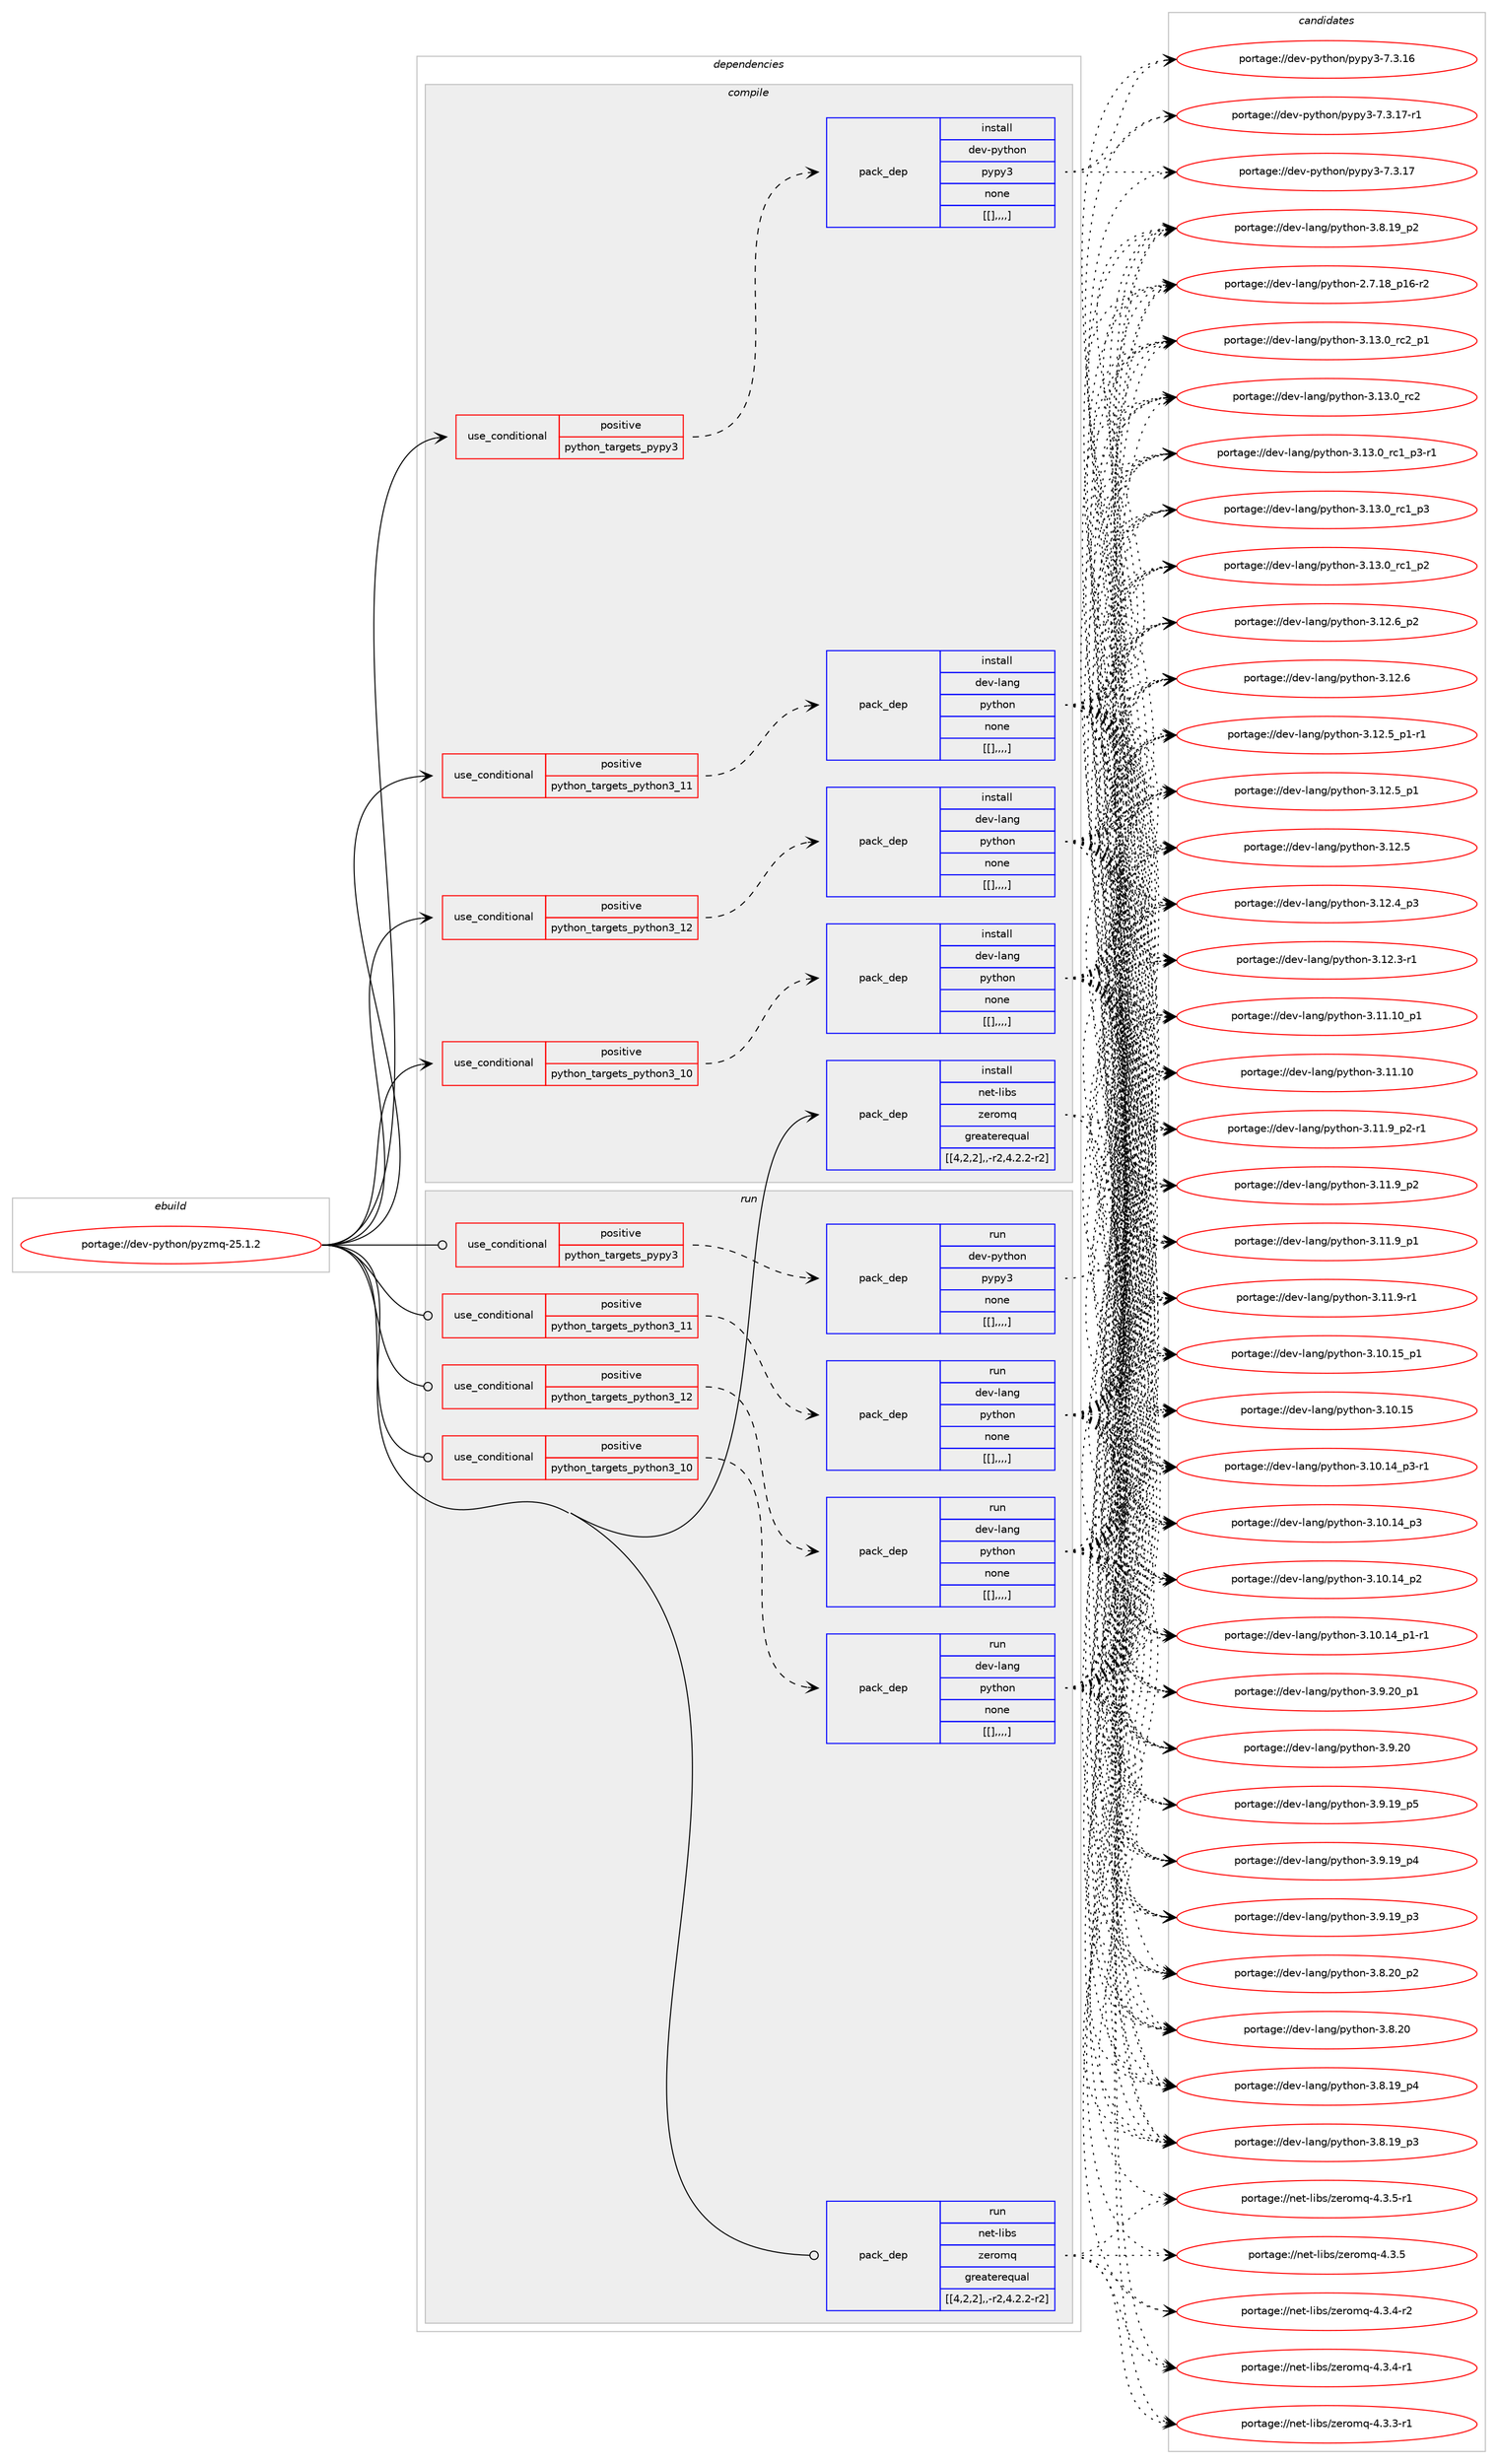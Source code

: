 digraph prolog {

# *************
# Graph options
# *************

newrank=true;
concentrate=true;
compound=true;
graph [rankdir=LR,fontname=Helvetica,fontsize=10,ranksep=1.5];#, ranksep=2.5, nodesep=0.2];
edge  [arrowhead=vee];
node  [fontname=Helvetica,fontsize=10];

# **********
# The ebuild
# **********

subgraph cluster_leftcol {
color=gray;
label=<<i>ebuild</i>>;
id [label="portage://dev-python/pyzmq-25.1.2", color=red, width=4, href="../dev-python/pyzmq-25.1.2.svg"];
}

# ****************
# The dependencies
# ****************

subgraph cluster_midcol {
color=gray;
label=<<i>dependencies</i>>;
subgraph cluster_compile {
fillcolor="#eeeeee";
style=filled;
label=<<i>compile</i>>;
subgraph cond40368 {
dependency164273 [label=<<TABLE BORDER="0" CELLBORDER="1" CELLSPACING="0" CELLPADDING="4"><TR><TD ROWSPAN="3" CELLPADDING="10">use_conditional</TD></TR><TR><TD>positive</TD></TR><TR><TD>python_targets_pypy3</TD></TR></TABLE>>, shape=none, color=red];
subgraph pack122647 {
dependency164274 [label=<<TABLE BORDER="0" CELLBORDER="1" CELLSPACING="0" CELLPADDING="4" WIDTH="220"><TR><TD ROWSPAN="6" CELLPADDING="30">pack_dep</TD></TR><TR><TD WIDTH="110">install</TD></TR><TR><TD>dev-python</TD></TR><TR><TD>pypy3</TD></TR><TR><TD>none</TD></TR><TR><TD>[[],,,,]</TD></TR></TABLE>>, shape=none, color=blue];
}
dependency164273:e -> dependency164274:w [weight=20,style="dashed",arrowhead="vee"];
}
id:e -> dependency164273:w [weight=20,style="solid",arrowhead="vee"];
subgraph cond40369 {
dependency164275 [label=<<TABLE BORDER="0" CELLBORDER="1" CELLSPACING="0" CELLPADDING="4"><TR><TD ROWSPAN="3" CELLPADDING="10">use_conditional</TD></TR><TR><TD>positive</TD></TR><TR><TD>python_targets_python3_10</TD></TR></TABLE>>, shape=none, color=red];
subgraph pack122648 {
dependency164276 [label=<<TABLE BORDER="0" CELLBORDER="1" CELLSPACING="0" CELLPADDING="4" WIDTH="220"><TR><TD ROWSPAN="6" CELLPADDING="30">pack_dep</TD></TR><TR><TD WIDTH="110">install</TD></TR><TR><TD>dev-lang</TD></TR><TR><TD>python</TD></TR><TR><TD>none</TD></TR><TR><TD>[[],,,,]</TD></TR></TABLE>>, shape=none, color=blue];
}
dependency164275:e -> dependency164276:w [weight=20,style="dashed",arrowhead="vee"];
}
id:e -> dependency164275:w [weight=20,style="solid",arrowhead="vee"];
subgraph cond40370 {
dependency164277 [label=<<TABLE BORDER="0" CELLBORDER="1" CELLSPACING="0" CELLPADDING="4"><TR><TD ROWSPAN="3" CELLPADDING="10">use_conditional</TD></TR><TR><TD>positive</TD></TR><TR><TD>python_targets_python3_11</TD></TR></TABLE>>, shape=none, color=red];
subgraph pack122649 {
dependency164278 [label=<<TABLE BORDER="0" CELLBORDER="1" CELLSPACING="0" CELLPADDING="4" WIDTH="220"><TR><TD ROWSPAN="6" CELLPADDING="30">pack_dep</TD></TR><TR><TD WIDTH="110">install</TD></TR><TR><TD>dev-lang</TD></TR><TR><TD>python</TD></TR><TR><TD>none</TD></TR><TR><TD>[[],,,,]</TD></TR></TABLE>>, shape=none, color=blue];
}
dependency164277:e -> dependency164278:w [weight=20,style="dashed",arrowhead="vee"];
}
id:e -> dependency164277:w [weight=20,style="solid",arrowhead="vee"];
subgraph cond40371 {
dependency164279 [label=<<TABLE BORDER="0" CELLBORDER="1" CELLSPACING="0" CELLPADDING="4"><TR><TD ROWSPAN="3" CELLPADDING="10">use_conditional</TD></TR><TR><TD>positive</TD></TR><TR><TD>python_targets_python3_12</TD></TR></TABLE>>, shape=none, color=red];
subgraph pack122650 {
dependency164280 [label=<<TABLE BORDER="0" CELLBORDER="1" CELLSPACING="0" CELLPADDING="4" WIDTH="220"><TR><TD ROWSPAN="6" CELLPADDING="30">pack_dep</TD></TR><TR><TD WIDTH="110">install</TD></TR><TR><TD>dev-lang</TD></TR><TR><TD>python</TD></TR><TR><TD>none</TD></TR><TR><TD>[[],,,,]</TD></TR></TABLE>>, shape=none, color=blue];
}
dependency164279:e -> dependency164280:w [weight=20,style="dashed",arrowhead="vee"];
}
id:e -> dependency164279:w [weight=20,style="solid",arrowhead="vee"];
subgraph pack122651 {
dependency164281 [label=<<TABLE BORDER="0" CELLBORDER="1" CELLSPACING="0" CELLPADDING="4" WIDTH="220"><TR><TD ROWSPAN="6" CELLPADDING="30">pack_dep</TD></TR><TR><TD WIDTH="110">install</TD></TR><TR><TD>net-libs</TD></TR><TR><TD>zeromq</TD></TR><TR><TD>greaterequal</TD></TR><TR><TD>[[4,2,2],,-r2,4.2.2-r2]</TD></TR></TABLE>>, shape=none, color=blue];
}
id:e -> dependency164281:w [weight=20,style="solid",arrowhead="vee"];
}
subgraph cluster_compileandrun {
fillcolor="#eeeeee";
style=filled;
label=<<i>compile and run</i>>;
}
subgraph cluster_run {
fillcolor="#eeeeee";
style=filled;
label=<<i>run</i>>;
subgraph cond40372 {
dependency164282 [label=<<TABLE BORDER="0" CELLBORDER="1" CELLSPACING="0" CELLPADDING="4"><TR><TD ROWSPAN="3" CELLPADDING="10">use_conditional</TD></TR><TR><TD>positive</TD></TR><TR><TD>python_targets_pypy3</TD></TR></TABLE>>, shape=none, color=red];
subgraph pack122652 {
dependency164283 [label=<<TABLE BORDER="0" CELLBORDER="1" CELLSPACING="0" CELLPADDING="4" WIDTH="220"><TR><TD ROWSPAN="6" CELLPADDING="30">pack_dep</TD></TR><TR><TD WIDTH="110">run</TD></TR><TR><TD>dev-python</TD></TR><TR><TD>pypy3</TD></TR><TR><TD>none</TD></TR><TR><TD>[[],,,,]</TD></TR></TABLE>>, shape=none, color=blue];
}
dependency164282:e -> dependency164283:w [weight=20,style="dashed",arrowhead="vee"];
}
id:e -> dependency164282:w [weight=20,style="solid",arrowhead="odot"];
subgraph cond40373 {
dependency164284 [label=<<TABLE BORDER="0" CELLBORDER="1" CELLSPACING="0" CELLPADDING="4"><TR><TD ROWSPAN="3" CELLPADDING="10">use_conditional</TD></TR><TR><TD>positive</TD></TR><TR><TD>python_targets_python3_10</TD></TR></TABLE>>, shape=none, color=red];
subgraph pack122653 {
dependency164285 [label=<<TABLE BORDER="0" CELLBORDER="1" CELLSPACING="0" CELLPADDING="4" WIDTH="220"><TR><TD ROWSPAN="6" CELLPADDING="30">pack_dep</TD></TR><TR><TD WIDTH="110">run</TD></TR><TR><TD>dev-lang</TD></TR><TR><TD>python</TD></TR><TR><TD>none</TD></TR><TR><TD>[[],,,,]</TD></TR></TABLE>>, shape=none, color=blue];
}
dependency164284:e -> dependency164285:w [weight=20,style="dashed",arrowhead="vee"];
}
id:e -> dependency164284:w [weight=20,style="solid",arrowhead="odot"];
subgraph cond40374 {
dependency164286 [label=<<TABLE BORDER="0" CELLBORDER="1" CELLSPACING="0" CELLPADDING="4"><TR><TD ROWSPAN="3" CELLPADDING="10">use_conditional</TD></TR><TR><TD>positive</TD></TR><TR><TD>python_targets_python3_11</TD></TR></TABLE>>, shape=none, color=red];
subgraph pack122654 {
dependency164287 [label=<<TABLE BORDER="0" CELLBORDER="1" CELLSPACING="0" CELLPADDING="4" WIDTH="220"><TR><TD ROWSPAN="6" CELLPADDING="30">pack_dep</TD></TR><TR><TD WIDTH="110">run</TD></TR><TR><TD>dev-lang</TD></TR><TR><TD>python</TD></TR><TR><TD>none</TD></TR><TR><TD>[[],,,,]</TD></TR></TABLE>>, shape=none, color=blue];
}
dependency164286:e -> dependency164287:w [weight=20,style="dashed",arrowhead="vee"];
}
id:e -> dependency164286:w [weight=20,style="solid",arrowhead="odot"];
subgraph cond40375 {
dependency164288 [label=<<TABLE BORDER="0" CELLBORDER="1" CELLSPACING="0" CELLPADDING="4"><TR><TD ROWSPAN="3" CELLPADDING="10">use_conditional</TD></TR><TR><TD>positive</TD></TR><TR><TD>python_targets_python3_12</TD></TR></TABLE>>, shape=none, color=red];
subgraph pack122655 {
dependency164289 [label=<<TABLE BORDER="0" CELLBORDER="1" CELLSPACING="0" CELLPADDING="4" WIDTH="220"><TR><TD ROWSPAN="6" CELLPADDING="30">pack_dep</TD></TR><TR><TD WIDTH="110">run</TD></TR><TR><TD>dev-lang</TD></TR><TR><TD>python</TD></TR><TR><TD>none</TD></TR><TR><TD>[[],,,,]</TD></TR></TABLE>>, shape=none, color=blue];
}
dependency164288:e -> dependency164289:w [weight=20,style="dashed",arrowhead="vee"];
}
id:e -> dependency164288:w [weight=20,style="solid",arrowhead="odot"];
subgraph pack122656 {
dependency164290 [label=<<TABLE BORDER="0" CELLBORDER="1" CELLSPACING="0" CELLPADDING="4" WIDTH="220"><TR><TD ROWSPAN="6" CELLPADDING="30">pack_dep</TD></TR><TR><TD WIDTH="110">run</TD></TR><TR><TD>net-libs</TD></TR><TR><TD>zeromq</TD></TR><TR><TD>greaterequal</TD></TR><TR><TD>[[4,2,2],,-r2,4.2.2-r2]</TD></TR></TABLE>>, shape=none, color=blue];
}
id:e -> dependency164290:w [weight=20,style="solid",arrowhead="odot"];
}
}

# **************
# The candidates
# **************

subgraph cluster_choices {
rank=same;
color=gray;
label=<<i>candidates</i>>;

subgraph choice122647 {
color=black;
nodesep=1;
choice100101118451121211161041111104711212111212151455546514649554511449 [label="portage://dev-python/pypy3-7.3.17-r1", color=red, width=4,href="../dev-python/pypy3-7.3.17-r1.svg"];
choice10010111845112121116104111110471121211121215145554651464955 [label="portage://dev-python/pypy3-7.3.17", color=red, width=4,href="../dev-python/pypy3-7.3.17.svg"];
choice10010111845112121116104111110471121211121215145554651464954 [label="portage://dev-python/pypy3-7.3.16", color=red, width=4,href="../dev-python/pypy3-7.3.16.svg"];
dependency164274:e -> choice100101118451121211161041111104711212111212151455546514649554511449:w [style=dotted,weight="100"];
dependency164274:e -> choice10010111845112121116104111110471121211121215145554651464955:w [style=dotted,weight="100"];
dependency164274:e -> choice10010111845112121116104111110471121211121215145554651464954:w [style=dotted,weight="100"];
}
subgraph choice122648 {
color=black;
nodesep=1;
choice100101118451089711010347112121116104111110455146495146489511499509511249 [label="portage://dev-lang/python-3.13.0_rc2_p1", color=red, width=4,href="../dev-lang/python-3.13.0_rc2_p1.svg"];
choice10010111845108971101034711212111610411111045514649514648951149950 [label="portage://dev-lang/python-3.13.0_rc2", color=red, width=4,href="../dev-lang/python-3.13.0_rc2.svg"];
choice1001011184510897110103471121211161041111104551464951464895114994995112514511449 [label="portage://dev-lang/python-3.13.0_rc1_p3-r1", color=red, width=4,href="../dev-lang/python-3.13.0_rc1_p3-r1.svg"];
choice100101118451089711010347112121116104111110455146495146489511499499511251 [label="portage://dev-lang/python-3.13.0_rc1_p3", color=red, width=4,href="../dev-lang/python-3.13.0_rc1_p3.svg"];
choice100101118451089711010347112121116104111110455146495146489511499499511250 [label="portage://dev-lang/python-3.13.0_rc1_p2", color=red, width=4,href="../dev-lang/python-3.13.0_rc1_p2.svg"];
choice100101118451089711010347112121116104111110455146495046549511250 [label="portage://dev-lang/python-3.12.6_p2", color=red, width=4,href="../dev-lang/python-3.12.6_p2.svg"];
choice10010111845108971101034711212111610411111045514649504654 [label="portage://dev-lang/python-3.12.6", color=red, width=4,href="../dev-lang/python-3.12.6.svg"];
choice1001011184510897110103471121211161041111104551464950465395112494511449 [label="portage://dev-lang/python-3.12.5_p1-r1", color=red, width=4,href="../dev-lang/python-3.12.5_p1-r1.svg"];
choice100101118451089711010347112121116104111110455146495046539511249 [label="portage://dev-lang/python-3.12.5_p1", color=red, width=4,href="../dev-lang/python-3.12.5_p1.svg"];
choice10010111845108971101034711212111610411111045514649504653 [label="portage://dev-lang/python-3.12.5", color=red, width=4,href="../dev-lang/python-3.12.5.svg"];
choice100101118451089711010347112121116104111110455146495046529511251 [label="portage://dev-lang/python-3.12.4_p3", color=red, width=4,href="../dev-lang/python-3.12.4_p3.svg"];
choice100101118451089711010347112121116104111110455146495046514511449 [label="portage://dev-lang/python-3.12.3-r1", color=red, width=4,href="../dev-lang/python-3.12.3-r1.svg"];
choice10010111845108971101034711212111610411111045514649494649489511249 [label="portage://dev-lang/python-3.11.10_p1", color=red, width=4,href="../dev-lang/python-3.11.10_p1.svg"];
choice1001011184510897110103471121211161041111104551464949464948 [label="portage://dev-lang/python-3.11.10", color=red, width=4,href="../dev-lang/python-3.11.10.svg"];
choice1001011184510897110103471121211161041111104551464949465795112504511449 [label="portage://dev-lang/python-3.11.9_p2-r1", color=red, width=4,href="../dev-lang/python-3.11.9_p2-r1.svg"];
choice100101118451089711010347112121116104111110455146494946579511250 [label="portage://dev-lang/python-3.11.9_p2", color=red, width=4,href="../dev-lang/python-3.11.9_p2.svg"];
choice100101118451089711010347112121116104111110455146494946579511249 [label="portage://dev-lang/python-3.11.9_p1", color=red, width=4,href="../dev-lang/python-3.11.9_p1.svg"];
choice100101118451089711010347112121116104111110455146494946574511449 [label="portage://dev-lang/python-3.11.9-r1", color=red, width=4,href="../dev-lang/python-3.11.9-r1.svg"];
choice10010111845108971101034711212111610411111045514649484649539511249 [label="portage://dev-lang/python-3.10.15_p1", color=red, width=4,href="../dev-lang/python-3.10.15_p1.svg"];
choice1001011184510897110103471121211161041111104551464948464953 [label="portage://dev-lang/python-3.10.15", color=red, width=4,href="../dev-lang/python-3.10.15.svg"];
choice100101118451089711010347112121116104111110455146494846495295112514511449 [label="portage://dev-lang/python-3.10.14_p3-r1", color=red, width=4,href="../dev-lang/python-3.10.14_p3-r1.svg"];
choice10010111845108971101034711212111610411111045514649484649529511251 [label="portage://dev-lang/python-3.10.14_p3", color=red, width=4,href="../dev-lang/python-3.10.14_p3.svg"];
choice10010111845108971101034711212111610411111045514649484649529511250 [label="portage://dev-lang/python-3.10.14_p2", color=red, width=4,href="../dev-lang/python-3.10.14_p2.svg"];
choice100101118451089711010347112121116104111110455146494846495295112494511449 [label="portage://dev-lang/python-3.10.14_p1-r1", color=red, width=4,href="../dev-lang/python-3.10.14_p1-r1.svg"];
choice100101118451089711010347112121116104111110455146574650489511249 [label="portage://dev-lang/python-3.9.20_p1", color=red, width=4,href="../dev-lang/python-3.9.20_p1.svg"];
choice10010111845108971101034711212111610411111045514657465048 [label="portage://dev-lang/python-3.9.20", color=red, width=4,href="../dev-lang/python-3.9.20.svg"];
choice100101118451089711010347112121116104111110455146574649579511253 [label="portage://dev-lang/python-3.9.19_p5", color=red, width=4,href="../dev-lang/python-3.9.19_p5.svg"];
choice100101118451089711010347112121116104111110455146574649579511252 [label="portage://dev-lang/python-3.9.19_p4", color=red, width=4,href="../dev-lang/python-3.9.19_p4.svg"];
choice100101118451089711010347112121116104111110455146574649579511251 [label="portage://dev-lang/python-3.9.19_p3", color=red, width=4,href="../dev-lang/python-3.9.19_p3.svg"];
choice100101118451089711010347112121116104111110455146564650489511250 [label="portage://dev-lang/python-3.8.20_p2", color=red, width=4,href="../dev-lang/python-3.8.20_p2.svg"];
choice10010111845108971101034711212111610411111045514656465048 [label="portage://dev-lang/python-3.8.20", color=red, width=4,href="../dev-lang/python-3.8.20.svg"];
choice100101118451089711010347112121116104111110455146564649579511252 [label="portage://dev-lang/python-3.8.19_p4", color=red, width=4,href="../dev-lang/python-3.8.19_p4.svg"];
choice100101118451089711010347112121116104111110455146564649579511251 [label="portage://dev-lang/python-3.8.19_p3", color=red, width=4,href="../dev-lang/python-3.8.19_p3.svg"];
choice100101118451089711010347112121116104111110455146564649579511250 [label="portage://dev-lang/python-3.8.19_p2", color=red, width=4,href="../dev-lang/python-3.8.19_p2.svg"];
choice100101118451089711010347112121116104111110455046554649569511249544511450 [label="portage://dev-lang/python-2.7.18_p16-r2", color=red, width=4,href="../dev-lang/python-2.7.18_p16-r2.svg"];
dependency164276:e -> choice100101118451089711010347112121116104111110455146495146489511499509511249:w [style=dotted,weight="100"];
dependency164276:e -> choice10010111845108971101034711212111610411111045514649514648951149950:w [style=dotted,weight="100"];
dependency164276:e -> choice1001011184510897110103471121211161041111104551464951464895114994995112514511449:w [style=dotted,weight="100"];
dependency164276:e -> choice100101118451089711010347112121116104111110455146495146489511499499511251:w [style=dotted,weight="100"];
dependency164276:e -> choice100101118451089711010347112121116104111110455146495146489511499499511250:w [style=dotted,weight="100"];
dependency164276:e -> choice100101118451089711010347112121116104111110455146495046549511250:w [style=dotted,weight="100"];
dependency164276:e -> choice10010111845108971101034711212111610411111045514649504654:w [style=dotted,weight="100"];
dependency164276:e -> choice1001011184510897110103471121211161041111104551464950465395112494511449:w [style=dotted,weight="100"];
dependency164276:e -> choice100101118451089711010347112121116104111110455146495046539511249:w [style=dotted,weight="100"];
dependency164276:e -> choice10010111845108971101034711212111610411111045514649504653:w [style=dotted,weight="100"];
dependency164276:e -> choice100101118451089711010347112121116104111110455146495046529511251:w [style=dotted,weight="100"];
dependency164276:e -> choice100101118451089711010347112121116104111110455146495046514511449:w [style=dotted,weight="100"];
dependency164276:e -> choice10010111845108971101034711212111610411111045514649494649489511249:w [style=dotted,weight="100"];
dependency164276:e -> choice1001011184510897110103471121211161041111104551464949464948:w [style=dotted,weight="100"];
dependency164276:e -> choice1001011184510897110103471121211161041111104551464949465795112504511449:w [style=dotted,weight="100"];
dependency164276:e -> choice100101118451089711010347112121116104111110455146494946579511250:w [style=dotted,weight="100"];
dependency164276:e -> choice100101118451089711010347112121116104111110455146494946579511249:w [style=dotted,weight="100"];
dependency164276:e -> choice100101118451089711010347112121116104111110455146494946574511449:w [style=dotted,weight="100"];
dependency164276:e -> choice10010111845108971101034711212111610411111045514649484649539511249:w [style=dotted,weight="100"];
dependency164276:e -> choice1001011184510897110103471121211161041111104551464948464953:w [style=dotted,weight="100"];
dependency164276:e -> choice100101118451089711010347112121116104111110455146494846495295112514511449:w [style=dotted,weight="100"];
dependency164276:e -> choice10010111845108971101034711212111610411111045514649484649529511251:w [style=dotted,weight="100"];
dependency164276:e -> choice10010111845108971101034711212111610411111045514649484649529511250:w [style=dotted,weight="100"];
dependency164276:e -> choice100101118451089711010347112121116104111110455146494846495295112494511449:w [style=dotted,weight="100"];
dependency164276:e -> choice100101118451089711010347112121116104111110455146574650489511249:w [style=dotted,weight="100"];
dependency164276:e -> choice10010111845108971101034711212111610411111045514657465048:w [style=dotted,weight="100"];
dependency164276:e -> choice100101118451089711010347112121116104111110455146574649579511253:w [style=dotted,weight="100"];
dependency164276:e -> choice100101118451089711010347112121116104111110455146574649579511252:w [style=dotted,weight="100"];
dependency164276:e -> choice100101118451089711010347112121116104111110455146574649579511251:w [style=dotted,weight="100"];
dependency164276:e -> choice100101118451089711010347112121116104111110455146564650489511250:w [style=dotted,weight="100"];
dependency164276:e -> choice10010111845108971101034711212111610411111045514656465048:w [style=dotted,weight="100"];
dependency164276:e -> choice100101118451089711010347112121116104111110455146564649579511252:w [style=dotted,weight="100"];
dependency164276:e -> choice100101118451089711010347112121116104111110455146564649579511251:w [style=dotted,weight="100"];
dependency164276:e -> choice100101118451089711010347112121116104111110455146564649579511250:w [style=dotted,weight="100"];
dependency164276:e -> choice100101118451089711010347112121116104111110455046554649569511249544511450:w [style=dotted,weight="100"];
}
subgraph choice122649 {
color=black;
nodesep=1;
choice100101118451089711010347112121116104111110455146495146489511499509511249 [label="portage://dev-lang/python-3.13.0_rc2_p1", color=red, width=4,href="../dev-lang/python-3.13.0_rc2_p1.svg"];
choice10010111845108971101034711212111610411111045514649514648951149950 [label="portage://dev-lang/python-3.13.0_rc2", color=red, width=4,href="../dev-lang/python-3.13.0_rc2.svg"];
choice1001011184510897110103471121211161041111104551464951464895114994995112514511449 [label="portage://dev-lang/python-3.13.0_rc1_p3-r1", color=red, width=4,href="../dev-lang/python-3.13.0_rc1_p3-r1.svg"];
choice100101118451089711010347112121116104111110455146495146489511499499511251 [label="portage://dev-lang/python-3.13.0_rc1_p3", color=red, width=4,href="../dev-lang/python-3.13.0_rc1_p3.svg"];
choice100101118451089711010347112121116104111110455146495146489511499499511250 [label="portage://dev-lang/python-3.13.0_rc1_p2", color=red, width=4,href="../dev-lang/python-3.13.0_rc1_p2.svg"];
choice100101118451089711010347112121116104111110455146495046549511250 [label="portage://dev-lang/python-3.12.6_p2", color=red, width=4,href="../dev-lang/python-3.12.6_p2.svg"];
choice10010111845108971101034711212111610411111045514649504654 [label="portage://dev-lang/python-3.12.6", color=red, width=4,href="../dev-lang/python-3.12.6.svg"];
choice1001011184510897110103471121211161041111104551464950465395112494511449 [label="portage://dev-lang/python-3.12.5_p1-r1", color=red, width=4,href="../dev-lang/python-3.12.5_p1-r1.svg"];
choice100101118451089711010347112121116104111110455146495046539511249 [label="portage://dev-lang/python-3.12.5_p1", color=red, width=4,href="../dev-lang/python-3.12.5_p1.svg"];
choice10010111845108971101034711212111610411111045514649504653 [label="portage://dev-lang/python-3.12.5", color=red, width=4,href="../dev-lang/python-3.12.5.svg"];
choice100101118451089711010347112121116104111110455146495046529511251 [label="portage://dev-lang/python-3.12.4_p3", color=red, width=4,href="../dev-lang/python-3.12.4_p3.svg"];
choice100101118451089711010347112121116104111110455146495046514511449 [label="portage://dev-lang/python-3.12.3-r1", color=red, width=4,href="../dev-lang/python-3.12.3-r1.svg"];
choice10010111845108971101034711212111610411111045514649494649489511249 [label="portage://dev-lang/python-3.11.10_p1", color=red, width=4,href="../dev-lang/python-3.11.10_p1.svg"];
choice1001011184510897110103471121211161041111104551464949464948 [label="portage://dev-lang/python-3.11.10", color=red, width=4,href="../dev-lang/python-3.11.10.svg"];
choice1001011184510897110103471121211161041111104551464949465795112504511449 [label="portage://dev-lang/python-3.11.9_p2-r1", color=red, width=4,href="../dev-lang/python-3.11.9_p2-r1.svg"];
choice100101118451089711010347112121116104111110455146494946579511250 [label="portage://dev-lang/python-3.11.9_p2", color=red, width=4,href="../dev-lang/python-3.11.9_p2.svg"];
choice100101118451089711010347112121116104111110455146494946579511249 [label="portage://dev-lang/python-3.11.9_p1", color=red, width=4,href="../dev-lang/python-3.11.9_p1.svg"];
choice100101118451089711010347112121116104111110455146494946574511449 [label="portage://dev-lang/python-3.11.9-r1", color=red, width=4,href="../dev-lang/python-3.11.9-r1.svg"];
choice10010111845108971101034711212111610411111045514649484649539511249 [label="portage://dev-lang/python-3.10.15_p1", color=red, width=4,href="../dev-lang/python-3.10.15_p1.svg"];
choice1001011184510897110103471121211161041111104551464948464953 [label="portage://dev-lang/python-3.10.15", color=red, width=4,href="../dev-lang/python-3.10.15.svg"];
choice100101118451089711010347112121116104111110455146494846495295112514511449 [label="portage://dev-lang/python-3.10.14_p3-r1", color=red, width=4,href="../dev-lang/python-3.10.14_p3-r1.svg"];
choice10010111845108971101034711212111610411111045514649484649529511251 [label="portage://dev-lang/python-3.10.14_p3", color=red, width=4,href="../dev-lang/python-3.10.14_p3.svg"];
choice10010111845108971101034711212111610411111045514649484649529511250 [label="portage://dev-lang/python-3.10.14_p2", color=red, width=4,href="../dev-lang/python-3.10.14_p2.svg"];
choice100101118451089711010347112121116104111110455146494846495295112494511449 [label="portage://dev-lang/python-3.10.14_p1-r1", color=red, width=4,href="../dev-lang/python-3.10.14_p1-r1.svg"];
choice100101118451089711010347112121116104111110455146574650489511249 [label="portage://dev-lang/python-3.9.20_p1", color=red, width=4,href="../dev-lang/python-3.9.20_p1.svg"];
choice10010111845108971101034711212111610411111045514657465048 [label="portage://dev-lang/python-3.9.20", color=red, width=4,href="../dev-lang/python-3.9.20.svg"];
choice100101118451089711010347112121116104111110455146574649579511253 [label="portage://dev-lang/python-3.9.19_p5", color=red, width=4,href="../dev-lang/python-3.9.19_p5.svg"];
choice100101118451089711010347112121116104111110455146574649579511252 [label="portage://dev-lang/python-3.9.19_p4", color=red, width=4,href="../dev-lang/python-3.9.19_p4.svg"];
choice100101118451089711010347112121116104111110455146574649579511251 [label="portage://dev-lang/python-3.9.19_p3", color=red, width=4,href="../dev-lang/python-3.9.19_p3.svg"];
choice100101118451089711010347112121116104111110455146564650489511250 [label="portage://dev-lang/python-3.8.20_p2", color=red, width=4,href="../dev-lang/python-3.8.20_p2.svg"];
choice10010111845108971101034711212111610411111045514656465048 [label="portage://dev-lang/python-3.8.20", color=red, width=4,href="../dev-lang/python-3.8.20.svg"];
choice100101118451089711010347112121116104111110455146564649579511252 [label="portage://dev-lang/python-3.8.19_p4", color=red, width=4,href="../dev-lang/python-3.8.19_p4.svg"];
choice100101118451089711010347112121116104111110455146564649579511251 [label="portage://dev-lang/python-3.8.19_p3", color=red, width=4,href="../dev-lang/python-3.8.19_p3.svg"];
choice100101118451089711010347112121116104111110455146564649579511250 [label="portage://dev-lang/python-3.8.19_p2", color=red, width=4,href="../dev-lang/python-3.8.19_p2.svg"];
choice100101118451089711010347112121116104111110455046554649569511249544511450 [label="portage://dev-lang/python-2.7.18_p16-r2", color=red, width=4,href="../dev-lang/python-2.7.18_p16-r2.svg"];
dependency164278:e -> choice100101118451089711010347112121116104111110455146495146489511499509511249:w [style=dotted,weight="100"];
dependency164278:e -> choice10010111845108971101034711212111610411111045514649514648951149950:w [style=dotted,weight="100"];
dependency164278:e -> choice1001011184510897110103471121211161041111104551464951464895114994995112514511449:w [style=dotted,weight="100"];
dependency164278:e -> choice100101118451089711010347112121116104111110455146495146489511499499511251:w [style=dotted,weight="100"];
dependency164278:e -> choice100101118451089711010347112121116104111110455146495146489511499499511250:w [style=dotted,weight="100"];
dependency164278:e -> choice100101118451089711010347112121116104111110455146495046549511250:w [style=dotted,weight="100"];
dependency164278:e -> choice10010111845108971101034711212111610411111045514649504654:w [style=dotted,weight="100"];
dependency164278:e -> choice1001011184510897110103471121211161041111104551464950465395112494511449:w [style=dotted,weight="100"];
dependency164278:e -> choice100101118451089711010347112121116104111110455146495046539511249:w [style=dotted,weight="100"];
dependency164278:e -> choice10010111845108971101034711212111610411111045514649504653:w [style=dotted,weight="100"];
dependency164278:e -> choice100101118451089711010347112121116104111110455146495046529511251:w [style=dotted,weight="100"];
dependency164278:e -> choice100101118451089711010347112121116104111110455146495046514511449:w [style=dotted,weight="100"];
dependency164278:e -> choice10010111845108971101034711212111610411111045514649494649489511249:w [style=dotted,weight="100"];
dependency164278:e -> choice1001011184510897110103471121211161041111104551464949464948:w [style=dotted,weight="100"];
dependency164278:e -> choice1001011184510897110103471121211161041111104551464949465795112504511449:w [style=dotted,weight="100"];
dependency164278:e -> choice100101118451089711010347112121116104111110455146494946579511250:w [style=dotted,weight="100"];
dependency164278:e -> choice100101118451089711010347112121116104111110455146494946579511249:w [style=dotted,weight="100"];
dependency164278:e -> choice100101118451089711010347112121116104111110455146494946574511449:w [style=dotted,weight="100"];
dependency164278:e -> choice10010111845108971101034711212111610411111045514649484649539511249:w [style=dotted,weight="100"];
dependency164278:e -> choice1001011184510897110103471121211161041111104551464948464953:w [style=dotted,weight="100"];
dependency164278:e -> choice100101118451089711010347112121116104111110455146494846495295112514511449:w [style=dotted,weight="100"];
dependency164278:e -> choice10010111845108971101034711212111610411111045514649484649529511251:w [style=dotted,weight="100"];
dependency164278:e -> choice10010111845108971101034711212111610411111045514649484649529511250:w [style=dotted,weight="100"];
dependency164278:e -> choice100101118451089711010347112121116104111110455146494846495295112494511449:w [style=dotted,weight="100"];
dependency164278:e -> choice100101118451089711010347112121116104111110455146574650489511249:w [style=dotted,weight="100"];
dependency164278:e -> choice10010111845108971101034711212111610411111045514657465048:w [style=dotted,weight="100"];
dependency164278:e -> choice100101118451089711010347112121116104111110455146574649579511253:w [style=dotted,weight="100"];
dependency164278:e -> choice100101118451089711010347112121116104111110455146574649579511252:w [style=dotted,weight="100"];
dependency164278:e -> choice100101118451089711010347112121116104111110455146574649579511251:w [style=dotted,weight="100"];
dependency164278:e -> choice100101118451089711010347112121116104111110455146564650489511250:w [style=dotted,weight="100"];
dependency164278:e -> choice10010111845108971101034711212111610411111045514656465048:w [style=dotted,weight="100"];
dependency164278:e -> choice100101118451089711010347112121116104111110455146564649579511252:w [style=dotted,weight="100"];
dependency164278:e -> choice100101118451089711010347112121116104111110455146564649579511251:w [style=dotted,weight="100"];
dependency164278:e -> choice100101118451089711010347112121116104111110455146564649579511250:w [style=dotted,weight="100"];
dependency164278:e -> choice100101118451089711010347112121116104111110455046554649569511249544511450:w [style=dotted,weight="100"];
}
subgraph choice122650 {
color=black;
nodesep=1;
choice100101118451089711010347112121116104111110455146495146489511499509511249 [label="portage://dev-lang/python-3.13.0_rc2_p1", color=red, width=4,href="../dev-lang/python-3.13.0_rc2_p1.svg"];
choice10010111845108971101034711212111610411111045514649514648951149950 [label="portage://dev-lang/python-3.13.0_rc2", color=red, width=4,href="../dev-lang/python-3.13.0_rc2.svg"];
choice1001011184510897110103471121211161041111104551464951464895114994995112514511449 [label="portage://dev-lang/python-3.13.0_rc1_p3-r1", color=red, width=4,href="../dev-lang/python-3.13.0_rc1_p3-r1.svg"];
choice100101118451089711010347112121116104111110455146495146489511499499511251 [label="portage://dev-lang/python-3.13.0_rc1_p3", color=red, width=4,href="../dev-lang/python-3.13.0_rc1_p3.svg"];
choice100101118451089711010347112121116104111110455146495146489511499499511250 [label="portage://dev-lang/python-3.13.0_rc1_p2", color=red, width=4,href="../dev-lang/python-3.13.0_rc1_p2.svg"];
choice100101118451089711010347112121116104111110455146495046549511250 [label="portage://dev-lang/python-3.12.6_p2", color=red, width=4,href="../dev-lang/python-3.12.6_p2.svg"];
choice10010111845108971101034711212111610411111045514649504654 [label="portage://dev-lang/python-3.12.6", color=red, width=4,href="../dev-lang/python-3.12.6.svg"];
choice1001011184510897110103471121211161041111104551464950465395112494511449 [label="portage://dev-lang/python-3.12.5_p1-r1", color=red, width=4,href="../dev-lang/python-3.12.5_p1-r1.svg"];
choice100101118451089711010347112121116104111110455146495046539511249 [label="portage://dev-lang/python-3.12.5_p1", color=red, width=4,href="../dev-lang/python-3.12.5_p1.svg"];
choice10010111845108971101034711212111610411111045514649504653 [label="portage://dev-lang/python-3.12.5", color=red, width=4,href="../dev-lang/python-3.12.5.svg"];
choice100101118451089711010347112121116104111110455146495046529511251 [label="portage://dev-lang/python-3.12.4_p3", color=red, width=4,href="../dev-lang/python-3.12.4_p3.svg"];
choice100101118451089711010347112121116104111110455146495046514511449 [label="portage://dev-lang/python-3.12.3-r1", color=red, width=4,href="../dev-lang/python-3.12.3-r1.svg"];
choice10010111845108971101034711212111610411111045514649494649489511249 [label="portage://dev-lang/python-3.11.10_p1", color=red, width=4,href="../dev-lang/python-3.11.10_p1.svg"];
choice1001011184510897110103471121211161041111104551464949464948 [label="portage://dev-lang/python-3.11.10", color=red, width=4,href="../dev-lang/python-3.11.10.svg"];
choice1001011184510897110103471121211161041111104551464949465795112504511449 [label="portage://dev-lang/python-3.11.9_p2-r1", color=red, width=4,href="../dev-lang/python-3.11.9_p2-r1.svg"];
choice100101118451089711010347112121116104111110455146494946579511250 [label="portage://dev-lang/python-3.11.9_p2", color=red, width=4,href="../dev-lang/python-3.11.9_p2.svg"];
choice100101118451089711010347112121116104111110455146494946579511249 [label="portage://dev-lang/python-3.11.9_p1", color=red, width=4,href="../dev-lang/python-3.11.9_p1.svg"];
choice100101118451089711010347112121116104111110455146494946574511449 [label="portage://dev-lang/python-3.11.9-r1", color=red, width=4,href="../dev-lang/python-3.11.9-r1.svg"];
choice10010111845108971101034711212111610411111045514649484649539511249 [label="portage://dev-lang/python-3.10.15_p1", color=red, width=4,href="../dev-lang/python-3.10.15_p1.svg"];
choice1001011184510897110103471121211161041111104551464948464953 [label="portage://dev-lang/python-3.10.15", color=red, width=4,href="../dev-lang/python-3.10.15.svg"];
choice100101118451089711010347112121116104111110455146494846495295112514511449 [label="portage://dev-lang/python-3.10.14_p3-r1", color=red, width=4,href="../dev-lang/python-3.10.14_p3-r1.svg"];
choice10010111845108971101034711212111610411111045514649484649529511251 [label="portage://dev-lang/python-3.10.14_p3", color=red, width=4,href="../dev-lang/python-3.10.14_p3.svg"];
choice10010111845108971101034711212111610411111045514649484649529511250 [label="portage://dev-lang/python-3.10.14_p2", color=red, width=4,href="../dev-lang/python-3.10.14_p2.svg"];
choice100101118451089711010347112121116104111110455146494846495295112494511449 [label="portage://dev-lang/python-3.10.14_p1-r1", color=red, width=4,href="../dev-lang/python-3.10.14_p1-r1.svg"];
choice100101118451089711010347112121116104111110455146574650489511249 [label="portage://dev-lang/python-3.9.20_p1", color=red, width=4,href="../dev-lang/python-3.9.20_p1.svg"];
choice10010111845108971101034711212111610411111045514657465048 [label="portage://dev-lang/python-3.9.20", color=red, width=4,href="../dev-lang/python-3.9.20.svg"];
choice100101118451089711010347112121116104111110455146574649579511253 [label="portage://dev-lang/python-3.9.19_p5", color=red, width=4,href="../dev-lang/python-3.9.19_p5.svg"];
choice100101118451089711010347112121116104111110455146574649579511252 [label="portage://dev-lang/python-3.9.19_p4", color=red, width=4,href="../dev-lang/python-3.9.19_p4.svg"];
choice100101118451089711010347112121116104111110455146574649579511251 [label="portage://dev-lang/python-3.9.19_p3", color=red, width=4,href="../dev-lang/python-3.9.19_p3.svg"];
choice100101118451089711010347112121116104111110455146564650489511250 [label="portage://dev-lang/python-3.8.20_p2", color=red, width=4,href="../dev-lang/python-3.8.20_p2.svg"];
choice10010111845108971101034711212111610411111045514656465048 [label="portage://dev-lang/python-3.8.20", color=red, width=4,href="../dev-lang/python-3.8.20.svg"];
choice100101118451089711010347112121116104111110455146564649579511252 [label="portage://dev-lang/python-3.8.19_p4", color=red, width=4,href="../dev-lang/python-3.8.19_p4.svg"];
choice100101118451089711010347112121116104111110455146564649579511251 [label="portage://dev-lang/python-3.8.19_p3", color=red, width=4,href="../dev-lang/python-3.8.19_p3.svg"];
choice100101118451089711010347112121116104111110455146564649579511250 [label="portage://dev-lang/python-3.8.19_p2", color=red, width=4,href="../dev-lang/python-3.8.19_p2.svg"];
choice100101118451089711010347112121116104111110455046554649569511249544511450 [label="portage://dev-lang/python-2.7.18_p16-r2", color=red, width=4,href="../dev-lang/python-2.7.18_p16-r2.svg"];
dependency164280:e -> choice100101118451089711010347112121116104111110455146495146489511499509511249:w [style=dotted,weight="100"];
dependency164280:e -> choice10010111845108971101034711212111610411111045514649514648951149950:w [style=dotted,weight="100"];
dependency164280:e -> choice1001011184510897110103471121211161041111104551464951464895114994995112514511449:w [style=dotted,weight="100"];
dependency164280:e -> choice100101118451089711010347112121116104111110455146495146489511499499511251:w [style=dotted,weight="100"];
dependency164280:e -> choice100101118451089711010347112121116104111110455146495146489511499499511250:w [style=dotted,weight="100"];
dependency164280:e -> choice100101118451089711010347112121116104111110455146495046549511250:w [style=dotted,weight="100"];
dependency164280:e -> choice10010111845108971101034711212111610411111045514649504654:w [style=dotted,weight="100"];
dependency164280:e -> choice1001011184510897110103471121211161041111104551464950465395112494511449:w [style=dotted,weight="100"];
dependency164280:e -> choice100101118451089711010347112121116104111110455146495046539511249:w [style=dotted,weight="100"];
dependency164280:e -> choice10010111845108971101034711212111610411111045514649504653:w [style=dotted,weight="100"];
dependency164280:e -> choice100101118451089711010347112121116104111110455146495046529511251:w [style=dotted,weight="100"];
dependency164280:e -> choice100101118451089711010347112121116104111110455146495046514511449:w [style=dotted,weight="100"];
dependency164280:e -> choice10010111845108971101034711212111610411111045514649494649489511249:w [style=dotted,weight="100"];
dependency164280:e -> choice1001011184510897110103471121211161041111104551464949464948:w [style=dotted,weight="100"];
dependency164280:e -> choice1001011184510897110103471121211161041111104551464949465795112504511449:w [style=dotted,weight="100"];
dependency164280:e -> choice100101118451089711010347112121116104111110455146494946579511250:w [style=dotted,weight="100"];
dependency164280:e -> choice100101118451089711010347112121116104111110455146494946579511249:w [style=dotted,weight="100"];
dependency164280:e -> choice100101118451089711010347112121116104111110455146494946574511449:w [style=dotted,weight="100"];
dependency164280:e -> choice10010111845108971101034711212111610411111045514649484649539511249:w [style=dotted,weight="100"];
dependency164280:e -> choice1001011184510897110103471121211161041111104551464948464953:w [style=dotted,weight="100"];
dependency164280:e -> choice100101118451089711010347112121116104111110455146494846495295112514511449:w [style=dotted,weight="100"];
dependency164280:e -> choice10010111845108971101034711212111610411111045514649484649529511251:w [style=dotted,weight="100"];
dependency164280:e -> choice10010111845108971101034711212111610411111045514649484649529511250:w [style=dotted,weight="100"];
dependency164280:e -> choice100101118451089711010347112121116104111110455146494846495295112494511449:w [style=dotted,weight="100"];
dependency164280:e -> choice100101118451089711010347112121116104111110455146574650489511249:w [style=dotted,weight="100"];
dependency164280:e -> choice10010111845108971101034711212111610411111045514657465048:w [style=dotted,weight="100"];
dependency164280:e -> choice100101118451089711010347112121116104111110455146574649579511253:w [style=dotted,weight="100"];
dependency164280:e -> choice100101118451089711010347112121116104111110455146574649579511252:w [style=dotted,weight="100"];
dependency164280:e -> choice100101118451089711010347112121116104111110455146574649579511251:w [style=dotted,weight="100"];
dependency164280:e -> choice100101118451089711010347112121116104111110455146564650489511250:w [style=dotted,weight="100"];
dependency164280:e -> choice10010111845108971101034711212111610411111045514656465048:w [style=dotted,weight="100"];
dependency164280:e -> choice100101118451089711010347112121116104111110455146564649579511252:w [style=dotted,weight="100"];
dependency164280:e -> choice100101118451089711010347112121116104111110455146564649579511251:w [style=dotted,weight="100"];
dependency164280:e -> choice100101118451089711010347112121116104111110455146564649579511250:w [style=dotted,weight="100"];
dependency164280:e -> choice100101118451089711010347112121116104111110455046554649569511249544511450:w [style=dotted,weight="100"];
}
subgraph choice122651 {
color=black;
nodesep=1;
choice1101011164510810598115471221011141111091134552465146534511449 [label="portage://net-libs/zeromq-4.3.5-r1", color=red, width=4,href="../net-libs/zeromq-4.3.5-r1.svg"];
choice110101116451081059811547122101114111109113455246514653 [label="portage://net-libs/zeromq-4.3.5", color=red, width=4,href="../net-libs/zeromq-4.3.5.svg"];
choice1101011164510810598115471221011141111091134552465146524511450 [label="portage://net-libs/zeromq-4.3.4-r2", color=red, width=4,href="../net-libs/zeromq-4.3.4-r2.svg"];
choice1101011164510810598115471221011141111091134552465146524511449 [label="portage://net-libs/zeromq-4.3.4-r1", color=red, width=4,href="../net-libs/zeromq-4.3.4-r1.svg"];
choice1101011164510810598115471221011141111091134552465146514511449 [label="portage://net-libs/zeromq-4.3.3-r1", color=red, width=4,href="../net-libs/zeromq-4.3.3-r1.svg"];
dependency164281:e -> choice1101011164510810598115471221011141111091134552465146534511449:w [style=dotted,weight="100"];
dependency164281:e -> choice110101116451081059811547122101114111109113455246514653:w [style=dotted,weight="100"];
dependency164281:e -> choice1101011164510810598115471221011141111091134552465146524511450:w [style=dotted,weight="100"];
dependency164281:e -> choice1101011164510810598115471221011141111091134552465146524511449:w [style=dotted,weight="100"];
dependency164281:e -> choice1101011164510810598115471221011141111091134552465146514511449:w [style=dotted,weight="100"];
}
subgraph choice122652 {
color=black;
nodesep=1;
choice100101118451121211161041111104711212111212151455546514649554511449 [label="portage://dev-python/pypy3-7.3.17-r1", color=red, width=4,href="../dev-python/pypy3-7.3.17-r1.svg"];
choice10010111845112121116104111110471121211121215145554651464955 [label="portage://dev-python/pypy3-7.3.17", color=red, width=4,href="../dev-python/pypy3-7.3.17.svg"];
choice10010111845112121116104111110471121211121215145554651464954 [label="portage://dev-python/pypy3-7.3.16", color=red, width=4,href="../dev-python/pypy3-7.3.16.svg"];
dependency164283:e -> choice100101118451121211161041111104711212111212151455546514649554511449:w [style=dotted,weight="100"];
dependency164283:e -> choice10010111845112121116104111110471121211121215145554651464955:w [style=dotted,weight="100"];
dependency164283:e -> choice10010111845112121116104111110471121211121215145554651464954:w [style=dotted,weight="100"];
}
subgraph choice122653 {
color=black;
nodesep=1;
choice100101118451089711010347112121116104111110455146495146489511499509511249 [label="portage://dev-lang/python-3.13.0_rc2_p1", color=red, width=4,href="../dev-lang/python-3.13.0_rc2_p1.svg"];
choice10010111845108971101034711212111610411111045514649514648951149950 [label="portage://dev-lang/python-3.13.0_rc2", color=red, width=4,href="../dev-lang/python-3.13.0_rc2.svg"];
choice1001011184510897110103471121211161041111104551464951464895114994995112514511449 [label="portage://dev-lang/python-3.13.0_rc1_p3-r1", color=red, width=4,href="../dev-lang/python-3.13.0_rc1_p3-r1.svg"];
choice100101118451089711010347112121116104111110455146495146489511499499511251 [label="portage://dev-lang/python-3.13.0_rc1_p3", color=red, width=4,href="../dev-lang/python-3.13.0_rc1_p3.svg"];
choice100101118451089711010347112121116104111110455146495146489511499499511250 [label="portage://dev-lang/python-3.13.0_rc1_p2", color=red, width=4,href="../dev-lang/python-3.13.0_rc1_p2.svg"];
choice100101118451089711010347112121116104111110455146495046549511250 [label="portage://dev-lang/python-3.12.6_p2", color=red, width=4,href="../dev-lang/python-3.12.6_p2.svg"];
choice10010111845108971101034711212111610411111045514649504654 [label="portage://dev-lang/python-3.12.6", color=red, width=4,href="../dev-lang/python-3.12.6.svg"];
choice1001011184510897110103471121211161041111104551464950465395112494511449 [label="portage://dev-lang/python-3.12.5_p1-r1", color=red, width=4,href="../dev-lang/python-3.12.5_p1-r1.svg"];
choice100101118451089711010347112121116104111110455146495046539511249 [label="portage://dev-lang/python-3.12.5_p1", color=red, width=4,href="../dev-lang/python-3.12.5_p1.svg"];
choice10010111845108971101034711212111610411111045514649504653 [label="portage://dev-lang/python-3.12.5", color=red, width=4,href="../dev-lang/python-3.12.5.svg"];
choice100101118451089711010347112121116104111110455146495046529511251 [label="portage://dev-lang/python-3.12.4_p3", color=red, width=4,href="../dev-lang/python-3.12.4_p3.svg"];
choice100101118451089711010347112121116104111110455146495046514511449 [label="portage://dev-lang/python-3.12.3-r1", color=red, width=4,href="../dev-lang/python-3.12.3-r1.svg"];
choice10010111845108971101034711212111610411111045514649494649489511249 [label="portage://dev-lang/python-3.11.10_p1", color=red, width=4,href="../dev-lang/python-3.11.10_p1.svg"];
choice1001011184510897110103471121211161041111104551464949464948 [label="portage://dev-lang/python-3.11.10", color=red, width=4,href="../dev-lang/python-3.11.10.svg"];
choice1001011184510897110103471121211161041111104551464949465795112504511449 [label="portage://dev-lang/python-3.11.9_p2-r1", color=red, width=4,href="../dev-lang/python-3.11.9_p2-r1.svg"];
choice100101118451089711010347112121116104111110455146494946579511250 [label="portage://dev-lang/python-3.11.9_p2", color=red, width=4,href="../dev-lang/python-3.11.9_p2.svg"];
choice100101118451089711010347112121116104111110455146494946579511249 [label="portage://dev-lang/python-3.11.9_p1", color=red, width=4,href="../dev-lang/python-3.11.9_p1.svg"];
choice100101118451089711010347112121116104111110455146494946574511449 [label="portage://dev-lang/python-3.11.9-r1", color=red, width=4,href="../dev-lang/python-3.11.9-r1.svg"];
choice10010111845108971101034711212111610411111045514649484649539511249 [label="portage://dev-lang/python-3.10.15_p1", color=red, width=4,href="../dev-lang/python-3.10.15_p1.svg"];
choice1001011184510897110103471121211161041111104551464948464953 [label="portage://dev-lang/python-3.10.15", color=red, width=4,href="../dev-lang/python-3.10.15.svg"];
choice100101118451089711010347112121116104111110455146494846495295112514511449 [label="portage://dev-lang/python-3.10.14_p3-r1", color=red, width=4,href="../dev-lang/python-3.10.14_p3-r1.svg"];
choice10010111845108971101034711212111610411111045514649484649529511251 [label="portage://dev-lang/python-3.10.14_p3", color=red, width=4,href="../dev-lang/python-3.10.14_p3.svg"];
choice10010111845108971101034711212111610411111045514649484649529511250 [label="portage://dev-lang/python-3.10.14_p2", color=red, width=4,href="../dev-lang/python-3.10.14_p2.svg"];
choice100101118451089711010347112121116104111110455146494846495295112494511449 [label="portage://dev-lang/python-3.10.14_p1-r1", color=red, width=4,href="../dev-lang/python-3.10.14_p1-r1.svg"];
choice100101118451089711010347112121116104111110455146574650489511249 [label="portage://dev-lang/python-3.9.20_p1", color=red, width=4,href="../dev-lang/python-3.9.20_p1.svg"];
choice10010111845108971101034711212111610411111045514657465048 [label="portage://dev-lang/python-3.9.20", color=red, width=4,href="../dev-lang/python-3.9.20.svg"];
choice100101118451089711010347112121116104111110455146574649579511253 [label="portage://dev-lang/python-3.9.19_p5", color=red, width=4,href="../dev-lang/python-3.9.19_p5.svg"];
choice100101118451089711010347112121116104111110455146574649579511252 [label="portage://dev-lang/python-3.9.19_p4", color=red, width=4,href="../dev-lang/python-3.9.19_p4.svg"];
choice100101118451089711010347112121116104111110455146574649579511251 [label="portage://dev-lang/python-3.9.19_p3", color=red, width=4,href="../dev-lang/python-3.9.19_p3.svg"];
choice100101118451089711010347112121116104111110455146564650489511250 [label="portage://dev-lang/python-3.8.20_p2", color=red, width=4,href="../dev-lang/python-3.8.20_p2.svg"];
choice10010111845108971101034711212111610411111045514656465048 [label="portage://dev-lang/python-3.8.20", color=red, width=4,href="../dev-lang/python-3.8.20.svg"];
choice100101118451089711010347112121116104111110455146564649579511252 [label="portage://dev-lang/python-3.8.19_p4", color=red, width=4,href="../dev-lang/python-3.8.19_p4.svg"];
choice100101118451089711010347112121116104111110455146564649579511251 [label="portage://dev-lang/python-3.8.19_p3", color=red, width=4,href="../dev-lang/python-3.8.19_p3.svg"];
choice100101118451089711010347112121116104111110455146564649579511250 [label="portage://dev-lang/python-3.8.19_p2", color=red, width=4,href="../dev-lang/python-3.8.19_p2.svg"];
choice100101118451089711010347112121116104111110455046554649569511249544511450 [label="portage://dev-lang/python-2.7.18_p16-r2", color=red, width=4,href="../dev-lang/python-2.7.18_p16-r2.svg"];
dependency164285:e -> choice100101118451089711010347112121116104111110455146495146489511499509511249:w [style=dotted,weight="100"];
dependency164285:e -> choice10010111845108971101034711212111610411111045514649514648951149950:w [style=dotted,weight="100"];
dependency164285:e -> choice1001011184510897110103471121211161041111104551464951464895114994995112514511449:w [style=dotted,weight="100"];
dependency164285:e -> choice100101118451089711010347112121116104111110455146495146489511499499511251:w [style=dotted,weight="100"];
dependency164285:e -> choice100101118451089711010347112121116104111110455146495146489511499499511250:w [style=dotted,weight="100"];
dependency164285:e -> choice100101118451089711010347112121116104111110455146495046549511250:w [style=dotted,weight="100"];
dependency164285:e -> choice10010111845108971101034711212111610411111045514649504654:w [style=dotted,weight="100"];
dependency164285:e -> choice1001011184510897110103471121211161041111104551464950465395112494511449:w [style=dotted,weight="100"];
dependency164285:e -> choice100101118451089711010347112121116104111110455146495046539511249:w [style=dotted,weight="100"];
dependency164285:e -> choice10010111845108971101034711212111610411111045514649504653:w [style=dotted,weight="100"];
dependency164285:e -> choice100101118451089711010347112121116104111110455146495046529511251:w [style=dotted,weight="100"];
dependency164285:e -> choice100101118451089711010347112121116104111110455146495046514511449:w [style=dotted,weight="100"];
dependency164285:e -> choice10010111845108971101034711212111610411111045514649494649489511249:w [style=dotted,weight="100"];
dependency164285:e -> choice1001011184510897110103471121211161041111104551464949464948:w [style=dotted,weight="100"];
dependency164285:e -> choice1001011184510897110103471121211161041111104551464949465795112504511449:w [style=dotted,weight="100"];
dependency164285:e -> choice100101118451089711010347112121116104111110455146494946579511250:w [style=dotted,weight="100"];
dependency164285:e -> choice100101118451089711010347112121116104111110455146494946579511249:w [style=dotted,weight="100"];
dependency164285:e -> choice100101118451089711010347112121116104111110455146494946574511449:w [style=dotted,weight="100"];
dependency164285:e -> choice10010111845108971101034711212111610411111045514649484649539511249:w [style=dotted,weight="100"];
dependency164285:e -> choice1001011184510897110103471121211161041111104551464948464953:w [style=dotted,weight="100"];
dependency164285:e -> choice100101118451089711010347112121116104111110455146494846495295112514511449:w [style=dotted,weight="100"];
dependency164285:e -> choice10010111845108971101034711212111610411111045514649484649529511251:w [style=dotted,weight="100"];
dependency164285:e -> choice10010111845108971101034711212111610411111045514649484649529511250:w [style=dotted,weight="100"];
dependency164285:e -> choice100101118451089711010347112121116104111110455146494846495295112494511449:w [style=dotted,weight="100"];
dependency164285:e -> choice100101118451089711010347112121116104111110455146574650489511249:w [style=dotted,weight="100"];
dependency164285:e -> choice10010111845108971101034711212111610411111045514657465048:w [style=dotted,weight="100"];
dependency164285:e -> choice100101118451089711010347112121116104111110455146574649579511253:w [style=dotted,weight="100"];
dependency164285:e -> choice100101118451089711010347112121116104111110455146574649579511252:w [style=dotted,weight="100"];
dependency164285:e -> choice100101118451089711010347112121116104111110455146574649579511251:w [style=dotted,weight="100"];
dependency164285:e -> choice100101118451089711010347112121116104111110455146564650489511250:w [style=dotted,weight="100"];
dependency164285:e -> choice10010111845108971101034711212111610411111045514656465048:w [style=dotted,weight="100"];
dependency164285:e -> choice100101118451089711010347112121116104111110455146564649579511252:w [style=dotted,weight="100"];
dependency164285:e -> choice100101118451089711010347112121116104111110455146564649579511251:w [style=dotted,weight="100"];
dependency164285:e -> choice100101118451089711010347112121116104111110455146564649579511250:w [style=dotted,weight="100"];
dependency164285:e -> choice100101118451089711010347112121116104111110455046554649569511249544511450:w [style=dotted,weight="100"];
}
subgraph choice122654 {
color=black;
nodesep=1;
choice100101118451089711010347112121116104111110455146495146489511499509511249 [label="portage://dev-lang/python-3.13.0_rc2_p1", color=red, width=4,href="../dev-lang/python-3.13.0_rc2_p1.svg"];
choice10010111845108971101034711212111610411111045514649514648951149950 [label="portage://dev-lang/python-3.13.0_rc2", color=red, width=4,href="../dev-lang/python-3.13.0_rc2.svg"];
choice1001011184510897110103471121211161041111104551464951464895114994995112514511449 [label="portage://dev-lang/python-3.13.0_rc1_p3-r1", color=red, width=4,href="../dev-lang/python-3.13.0_rc1_p3-r1.svg"];
choice100101118451089711010347112121116104111110455146495146489511499499511251 [label="portage://dev-lang/python-3.13.0_rc1_p3", color=red, width=4,href="../dev-lang/python-3.13.0_rc1_p3.svg"];
choice100101118451089711010347112121116104111110455146495146489511499499511250 [label="portage://dev-lang/python-3.13.0_rc1_p2", color=red, width=4,href="../dev-lang/python-3.13.0_rc1_p2.svg"];
choice100101118451089711010347112121116104111110455146495046549511250 [label="portage://dev-lang/python-3.12.6_p2", color=red, width=4,href="../dev-lang/python-3.12.6_p2.svg"];
choice10010111845108971101034711212111610411111045514649504654 [label="portage://dev-lang/python-3.12.6", color=red, width=4,href="../dev-lang/python-3.12.6.svg"];
choice1001011184510897110103471121211161041111104551464950465395112494511449 [label="portage://dev-lang/python-3.12.5_p1-r1", color=red, width=4,href="../dev-lang/python-3.12.5_p1-r1.svg"];
choice100101118451089711010347112121116104111110455146495046539511249 [label="portage://dev-lang/python-3.12.5_p1", color=red, width=4,href="../dev-lang/python-3.12.5_p1.svg"];
choice10010111845108971101034711212111610411111045514649504653 [label="portage://dev-lang/python-3.12.5", color=red, width=4,href="../dev-lang/python-3.12.5.svg"];
choice100101118451089711010347112121116104111110455146495046529511251 [label="portage://dev-lang/python-3.12.4_p3", color=red, width=4,href="../dev-lang/python-3.12.4_p3.svg"];
choice100101118451089711010347112121116104111110455146495046514511449 [label="portage://dev-lang/python-3.12.3-r1", color=red, width=4,href="../dev-lang/python-3.12.3-r1.svg"];
choice10010111845108971101034711212111610411111045514649494649489511249 [label="portage://dev-lang/python-3.11.10_p1", color=red, width=4,href="../dev-lang/python-3.11.10_p1.svg"];
choice1001011184510897110103471121211161041111104551464949464948 [label="portage://dev-lang/python-3.11.10", color=red, width=4,href="../dev-lang/python-3.11.10.svg"];
choice1001011184510897110103471121211161041111104551464949465795112504511449 [label="portage://dev-lang/python-3.11.9_p2-r1", color=red, width=4,href="../dev-lang/python-3.11.9_p2-r1.svg"];
choice100101118451089711010347112121116104111110455146494946579511250 [label="portage://dev-lang/python-3.11.9_p2", color=red, width=4,href="../dev-lang/python-3.11.9_p2.svg"];
choice100101118451089711010347112121116104111110455146494946579511249 [label="portage://dev-lang/python-3.11.9_p1", color=red, width=4,href="../dev-lang/python-3.11.9_p1.svg"];
choice100101118451089711010347112121116104111110455146494946574511449 [label="portage://dev-lang/python-3.11.9-r1", color=red, width=4,href="../dev-lang/python-3.11.9-r1.svg"];
choice10010111845108971101034711212111610411111045514649484649539511249 [label="portage://dev-lang/python-3.10.15_p1", color=red, width=4,href="../dev-lang/python-3.10.15_p1.svg"];
choice1001011184510897110103471121211161041111104551464948464953 [label="portage://dev-lang/python-3.10.15", color=red, width=4,href="../dev-lang/python-3.10.15.svg"];
choice100101118451089711010347112121116104111110455146494846495295112514511449 [label="portage://dev-lang/python-3.10.14_p3-r1", color=red, width=4,href="../dev-lang/python-3.10.14_p3-r1.svg"];
choice10010111845108971101034711212111610411111045514649484649529511251 [label="portage://dev-lang/python-3.10.14_p3", color=red, width=4,href="../dev-lang/python-3.10.14_p3.svg"];
choice10010111845108971101034711212111610411111045514649484649529511250 [label="portage://dev-lang/python-3.10.14_p2", color=red, width=4,href="../dev-lang/python-3.10.14_p2.svg"];
choice100101118451089711010347112121116104111110455146494846495295112494511449 [label="portage://dev-lang/python-3.10.14_p1-r1", color=red, width=4,href="../dev-lang/python-3.10.14_p1-r1.svg"];
choice100101118451089711010347112121116104111110455146574650489511249 [label="portage://dev-lang/python-3.9.20_p1", color=red, width=4,href="../dev-lang/python-3.9.20_p1.svg"];
choice10010111845108971101034711212111610411111045514657465048 [label="portage://dev-lang/python-3.9.20", color=red, width=4,href="../dev-lang/python-3.9.20.svg"];
choice100101118451089711010347112121116104111110455146574649579511253 [label="portage://dev-lang/python-3.9.19_p5", color=red, width=4,href="../dev-lang/python-3.9.19_p5.svg"];
choice100101118451089711010347112121116104111110455146574649579511252 [label="portage://dev-lang/python-3.9.19_p4", color=red, width=4,href="../dev-lang/python-3.9.19_p4.svg"];
choice100101118451089711010347112121116104111110455146574649579511251 [label="portage://dev-lang/python-3.9.19_p3", color=red, width=4,href="../dev-lang/python-3.9.19_p3.svg"];
choice100101118451089711010347112121116104111110455146564650489511250 [label="portage://dev-lang/python-3.8.20_p2", color=red, width=4,href="../dev-lang/python-3.8.20_p2.svg"];
choice10010111845108971101034711212111610411111045514656465048 [label="portage://dev-lang/python-3.8.20", color=red, width=4,href="../dev-lang/python-3.8.20.svg"];
choice100101118451089711010347112121116104111110455146564649579511252 [label="portage://dev-lang/python-3.8.19_p4", color=red, width=4,href="../dev-lang/python-3.8.19_p4.svg"];
choice100101118451089711010347112121116104111110455146564649579511251 [label="portage://dev-lang/python-3.8.19_p3", color=red, width=4,href="../dev-lang/python-3.8.19_p3.svg"];
choice100101118451089711010347112121116104111110455146564649579511250 [label="portage://dev-lang/python-3.8.19_p2", color=red, width=4,href="../dev-lang/python-3.8.19_p2.svg"];
choice100101118451089711010347112121116104111110455046554649569511249544511450 [label="portage://dev-lang/python-2.7.18_p16-r2", color=red, width=4,href="../dev-lang/python-2.7.18_p16-r2.svg"];
dependency164287:e -> choice100101118451089711010347112121116104111110455146495146489511499509511249:w [style=dotted,weight="100"];
dependency164287:e -> choice10010111845108971101034711212111610411111045514649514648951149950:w [style=dotted,weight="100"];
dependency164287:e -> choice1001011184510897110103471121211161041111104551464951464895114994995112514511449:w [style=dotted,weight="100"];
dependency164287:e -> choice100101118451089711010347112121116104111110455146495146489511499499511251:w [style=dotted,weight="100"];
dependency164287:e -> choice100101118451089711010347112121116104111110455146495146489511499499511250:w [style=dotted,weight="100"];
dependency164287:e -> choice100101118451089711010347112121116104111110455146495046549511250:w [style=dotted,weight="100"];
dependency164287:e -> choice10010111845108971101034711212111610411111045514649504654:w [style=dotted,weight="100"];
dependency164287:e -> choice1001011184510897110103471121211161041111104551464950465395112494511449:w [style=dotted,weight="100"];
dependency164287:e -> choice100101118451089711010347112121116104111110455146495046539511249:w [style=dotted,weight="100"];
dependency164287:e -> choice10010111845108971101034711212111610411111045514649504653:w [style=dotted,weight="100"];
dependency164287:e -> choice100101118451089711010347112121116104111110455146495046529511251:w [style=dotted,weight="100"];
dependency164287:e -> choice100101118451089711010347112121116104111110455146495046514511449:w [style=dotted,weight="100"];
dependency164287:e -> choice10010111845108971101034711212111610411111045514649494649489511249:w [style=dotted,weight="100"];
dependency164287:e -> choice1001011184510897110103471121211161041111104551464949464948:w [style=dotted,weight="100"];
dependency164287:e -> choice1001011184510897110103471121211161041111104551464949465795112504511449:w [style=dotted,weight="100"];
dependency164287:e -> choice100101118451089711010347112121116104111110455146494946579511250:w [style=dotted,weight="100"];
dependency164287:e -> choice100101118451089711010347112121116104111110455146494946579511249:w [style=dotted,weight="100"];
dependency164287:e -> choice100101118451089711010347112121116104111110455146494946574511449:w [style=dotted,weight="100"];
dependency164287:e -> choice10010111845108971101034711212111610411111045514649484649539511249:w [style=dotted,weight="100"];
dependency164287:e -> choice1001011184510897110103471121211161041111104551464948464953:w [style=dotted,weight="100"];
dependency164287:e -> choice100101118451089711010347112121116104111110455146494846495295112514511449:w [style=dotted,weight="100"];
dependency164287:e -> choice10010111845108971101034711212111610411111045514649484649529511251:w [style=dotted,weight="100"];
dependency164287:e -> choice10010111845108971101034711212111610411111045514649484649529511250:w [style=dotted,weight="100"];
dependency164287:e -> choice100101118451089711010347112121116104111110455146494846495295112494511449:w [style=dotted,weight="100"];
dependency164287:e -> choice100101118451089711010347112121116104111110455146574650489511249:w [style=dotted,weight="100"];
dependency164287:e -> choice10010111845108971101034711212111610411111045514657465048:w [style=dotted,weight="100"];
dependency164287:e -> choice100101118451089711010347112121116104111110455146574649579511253:w [style=dotted,weight="100"];
dependency164287:e -> choice100101118451089711010347112121116104111110455146574649579511252:w [style=dotted,weight="100"];
dependency164287:e -> choice100101118451089711010347112121116104111110455146574649579511251:w [style=dotted,weight="100"];
dependency164287:e -> choice100101118451089711010347112121116104111110455146564650489511250:w [style=dotted,weight="100"];
dependency164287:e -> choice10010111845108971101034711212111610411111045514656465048:w [style=dotted,weight="100"];
dependency164287:e -> choice100101118451089711010347112121116104111110455146564649579511252:w [style=dotted,weight="100"];
dependency164287:e -> choice100101118451089711010347112121116104111110455146564649579511251:w [style=dotted,weight="100"];
dependency164287:e -> choice100101118451089711010347112121116104111110455146564649579511250:w [style=dotted,weight="100"];
dependency164287:e -> choice100101118451089711010347112121116104111110455046554649569511249544511450:w [style=dotted,weight="100"];
}
subgraph choice122655 {
color=black;
nodesep=1;
choice100101118451089711010347112121116104111110455146495146489511499509511249 [label="portage://dev-lang/python-3.13.0_rc2_p1", color=red, width=4,href="../dev-lang/python-3.13.0_rc2_p1.svg"];
choice10010111845108971101034711212111610411111045514649514648951149950 [label="portage://dev-lang/python-3.13.0_rc2", color=red, width=4,href="../dev-lang/python-3.13.0_rc2.svg"];
choice1001011184510897110103471121211161041111104551464951464895114994995112514511449 [label="portage://dev-lang/python-3.13.0_rc1_p3-r1", color=red, width=4,href="../dev-lang/python-3.13.0_rc1_p3-r1.svg"];
choice100101118451089711010347112121116104111110455146495146489511499499511251 [label="portage://dev-lang/python-3.13.0_rc1_p3", color=red, width=4,href="../dev-lang/python-3.13.0_rc1_p3.svg"];
choice100101118451089711010347112121116104111110455146495146489511499499511250 [label="portage://dev-lang/python-3.13.0_rc1_p2", color=red, width=4,href="../dev-lang/python-3.13.0_rc1_p2.svg"];
choice100101118451089711010347112121116104111110455146495046549511250 [label="portage://dev-lang/python-3.12.6_p2", color=red, width=4,href="../dev-lang/python-3.12.6_p2.svg"];
choice10010111845108971101034711212111610411111045514649504654 [label="portage://dev-lang/python-3.12.6", color=red, width=4,href="../dev-lang/python-3.12.6.svg"];
choice1001011184510897110103471121211161041111104551464950465395112494511449 [label="portage://dev-lang/python-3.12.5_p1-r1", color=red, width=4,href="../dev-lang/python-3.12.5_p1-r1.svg"];
choice100101118451089711010347112121116104111110455146495046539511249 [label="portage://dev-lang/python-3.12.5_p1", color=red, width=4,href="../dev-lang/python-3.12.5_p1.svg"];
choice10010111845108971101034711212111610411111045514649504653 [label="portage://dev-lang/python-3.12.5", color=red, width=4,href="../dev-lang/python-3.12.5.svg"];
choice100101118451089711010347112121116104111110455146495046529511251 [label="portage://dev-lang/python-3.12.4_p3", color=red, width=4,href="../dev-lang/python-3.12.4_p3.svg"];
choice100101118451089711010347112121116104111110455146495046514511449 [label="portage://dev-lang/python-3.12.3-r1", color=red, width=4,href="../dev-lang/python-3.12.3-r1.svg"];
choice10010111845108971101034711212111610411111045514649494649489511249 [label="portage://dev-lang/python-3.11.10_p1", color=red, width=4,href="../dev-lang/python-3.11.10_p1.svg"];
choice1001011184510897110103471121211161041111104551464949464948 [label="portage://dev-lang/python-3.11.10", color=red, width=4,href="../dev-lang/python-3.11.10.svg"];
choice1001011184510897110103471121211161041111104551464949465795112504511449 [label="portage://dev-lang/python-3.11.9_p2-r1", color=red, width=4,href="../dev-lang/python-3.11.9_p2-r1.svg"];
choice100101118451089711010347112121116104111110455146494946579511250 [label="portage://dev-lang/python-3.11.9_p2", color=red, width=4,href="../dev-lang/python-3.11.9_p2.svg"];
choice100101118451089711010347112121116104111110455146494946579511249 [label="portage://dev-lang/python-3.11.9_p1", color=red, width=4,href="../dev-lang/python-3.11.9_p1.svg"];
choice100101118451089711010347112121116104111110455146494946574511449 [label="portage://dev-lang/python-3.11.9-r1", color=red, width=4,href="../dev-lang/python-3.11.9-r1.svg"];
choice10010111845108971101034711212111610411111045514649484649539511249 [label="portage://dev-lang/python-3.10.15_p1", color=red, width=4,href="../dev-lang/python-3.10.15_p1.svg"];
choice1001011184510897110103471121211161041111104551464948464953 [label="portage://dev-lang/python-3.10.15", color=red, width=4,href="../dev-lang/python-3.10.15.svg"];
choice100101118451089711010347112121116104111110455146494846495295112514511449 [label="portage://dev-lang/python-3.10.14_p3-r1", color=red, width=4,href="../dev-lang/python-3.10.14_p3-r1.svg"];
choice10010111845108971101034711212111610411111045514649484649529511251 [label="portage://dev-lang/python-3.10.14_p3", color=red, width=4,href="../dev-lang/python-3.10.14_p3.svg"];
choice10010111845108971101034711212111610411111045514649484649529511250 [label="portage://dev-lang/python-3.10.14_p2", color=red, width=4,href="../dev-lang/python-3.10.14_p2.svg"];
choice100101118451089711010347112121116104111110455146494846495295112494511449 [label="portage://dev-lang/python-3.10.14_p1-r1", color=red, width=4,href="../dev-lang/python-3.10.14_p1-r1.svg"];
choice100101118451089711010347112121116104111110455146574650489511249 [label="portage://dev-lang/python-3.9.20_p1", color=red, width=4,href="../dev-lang/python-3.9.20_p1.svg"];
choice10010111845108971101034711212111610411111045514657465048 [label="portage://dev-lang/python-3.9.20", color=red, width=4,href="../dev-lang/python-3.9.20.svg"];
choice100101118451089711010347112121116104111110455146574649579511253 [label="portage://dev-lang/python-3.9.19_p5", color=red, width=4,href="../dev-lang/python-3.9.19_p5.svg"];
choice100101118451089711010347112121116104111110455146574649579511252 [label="portage://dev-lang/python-3.9.19_p4", color=red, width=4,href="../dev-lang/python-3.9.19_p4.svg"];
choice100101118451089711010347112121116104111110455146574649579511251 [label="portage://dev-lang/python-3.9.19_p3", color=red, width=4,href="../dev-lang/python-3.9.19_p3.svg"];
choice100101118451089711010347112121116104111110455146564650489511250 [label="portage://dev-lang/python-3.8.20_p2", color=red, width=4,href="../dev-lang/python-3.8.20_p2.svg"];
choice10010111845108971101034711212111610411111045514656465048 [label="portage://dev-lang/python-3.8.20", color=red, width=4,href="../dev-lang/python-3.8.20.svg"];
choice100101118451089711010347112121116104111110455146564649579511252 [label="portage://dev-lang/python-3.8.19_p4", color=red, width=4,href="../dev-lang/python-3.8.19_p4.svg"];
choice100101118451089711010347112121116104111110455146564649579511251 [label="portage://dev-lang/python-3.8.19_p3", color=red, width=4,href="../dev-lang/python-3.8.19_p3.svg"];
choice100101118451089711010347112121116104111110455146564649579511250 [label="portage://dev-lang/python-3.8.19_p2", color=red, width=4,href="../dev-lang/python-3.8.19_p2.svg"];
choice100101118451089711010347112121116104111110455046554649569511249544511450 [label="portage://dev-lang/python-2.7.18_p16-r2", color=red, width=4,href="../dev-lang/python-2.7.18_p16-r2.svg"];
dependency164289:e -> choice100101118451089711010347112121116104111110455146495146489511499509511249:w [style=dotted,weight="100"];
dependency164289:e -> choice10010111845108971101034711212111610411111045514649514648951149950:w [style=dotted,weight="100"];
dependency164289:e -> choice1001011184510897110103471121211161041111104551464951464895114994995112514511449:w [style=dotted,weight="100"];
dependency164289:e -> choice100101118451089711010347112121116104111110455146495146489511499499511251:w [style=dotted,weight="100"];
dependency164289:e -> choice100101118451089711010347112121116104111110455146495146489511499499511250:w [style=dotted,weight="100"];
dependency164289:e -> choice100101118451089711010347112121116104111110455146495046549511250:w [style=dotted,weight="100"];
dependency164289:e -> choice10010111845108971101034711212111610411111045514649504654:w [style=dotted,weight="100"];
dependency164289:e -> choice1001011184510897110103471121211161041111104551464950465395112494511449:w [style=dotted,weight="100"];
dependency164289:e -> choice100101118451089711010347112121116104111110455146495046539511249:w [style=dotted,weight="100"];
dependency164289:e -> choice10010111845108971101034711212111610411111045514649504653:w [style=dotted,weight="100"];
dependency164289:e -> choice100101118451089711010347112121116104111110455146495046529511251:w [style=dotted,weight="100"];
dependency164289:e -> choice100101118451089711010347112121116104111110455146495046514511449:w [style=dotted,weight="100"];
dependency164289:e -> choice10010111845108971101034711212111610411111045514649494649489511249:w [style=dotted,weight="100"];
dependency164289:e -> choice1001011184510897110103471121211161041111104551464949464948:w [style=dotted,weight="100"];
dependency164289:e -> choice1001011184510897110103471121211161041111104551464949465795112504511449:w [style=dotted,weight="100"];
dependency164289:e -> choice100101118451089711010347112121116104111110455146494946579511250:w [style=dotted,weight="100"];
dependency164289:e -> choice100101118451089711010347112121116104111110455146494946579511249:w [style=dotted,weight="100"];
dependency164289:e -> choice100101118451089711010347112121116104111110455146494946574511449:w [style=dotted,weight="100"];
dependency164289:e -> choice10010111845108971101034711212111610411111045514649484649539511249:w [style=dotted,weight="100"];
dependency164289:e -> choice1001011184510897110103471121211161041111104551464948464953:w [style=dotted,weight="100"];
dependency164289:e -> choice100101118451089711010347112121116104111110455146494846495295112514511449:w [style=dotted,weight="100"];
dependency164289:e -> choice10010111845108971101034711212111610411111045514649484649529511251:w [style=dotted,weight="100"];
dependency164289:e -> choice10010111845108971101034711212111610411111045514649484649529511250:w [style=dotted,weight="100"];
dependency164289:e -> choice100101118451089711010347112121116104111110455146494846495295112494511449:w [style=dotted,weight="100"];
dependency164289:e -> choice100101118451089711010347112121116104111110455146574650489511249:w [style=dotted,weight="100"];
dependency164289:e -> choice10010111845108971101034711212111610411111045514657465048:w [style=dotted,weight="100"];
dependency164289:e -> choice100101118451089711010347112121116104111110455146574649579511253:w [style=dotted,weight="100"];
dependency164289:e -> choice100101118451089711010347112121116104111110455146574649579511252:w [style=dotted,weight="100"];
dependency164289:e -> choice100101118451089711010347112121116104111110455146574649579511251:w [style=dotted,weight="100"];
dependency164289:e -> choice100101118451089711010347112121116104111110455146564650489511250:w [style=dotted,weight="100"];
dependency164289:e -> choice10010111845108971101034711212111610411111045514656465048:w [style=dotted,weight="100"];
dependency164289:e -> choice100101118451089711010347112121116104111110455146564649579511252:w [style=dotted,weight="100"];
dependency164289:e -> choice100101118451089711010347112121116104111110455146564649579511251:w [style=dotted,weight="100"];
dependency164289:e -> choice100101118451089711010347112121116104111110455146564649579511250:w [style=dotted,weight="100"];
dependency164289:e -> choice100101118451089711010347112121116104111110455046554649569511249544511450:w [style=dotted,weight="100"];
}
subgraph choice122656 {
color=black;
nodesep=1;
choice1101011164510810598115471221011141111091134552465146534511449 [label="portage://net-libs/zeromq-4.3.5-r1", color=red, width=4,href="../net-libs/zeromq-4.3.5-r1.svg"];
choice110101116451081059811547122101114111109113455246514653 [label="portage://net-libs/zeromq-4.3.5", color=red, width=4,href="../net-libs/zeromq-4.3.5.svg"];
choice1101011164510810598115471221011141111091134552465146524511450 [label="portage://net-libs/zeromq-4.3.4-r2", color=red, width=4,href="../net-libs/zeromq-4.3.4-r2.svg"];
choice1101011164510810598115471221011141111091134552465146524511449 [label="portage://net-libs/zeromq-4.3.4-r1", color=red, width=4,href="../net-libs/zeromq-4.3.4-r1.svg"];
choice1101011164510810598115471221011141111091134552465146514511449 [label="portage://net-libs/zeromq-4.3.3-r1", color=red, width=4,href="../net-libs/zeromq-4.3.3-r1.svg"];
dependency164290:e -> choice1101011164510810598115471221011141111091134552465146534511449:w [style=dotted,weight="100"];
dependency164290:e -> choice110101116451081059811547122101114111109113455246514653:w [style=dotted,weight="100"];
dependency164290:e -> choice1101011164510810598115471221011141111091134552465146524511450:w [style=dotted,weight="100"];
dependency164290:e -> choice1101011164510810598115471221011141111091134552465146524511449:w [style=dotted,weight="100"];
dependency164290:e -> choice1101011164510810598115471221011141111091134552465146514511449:w [style=dotted,weight="100"];
}
}

}
